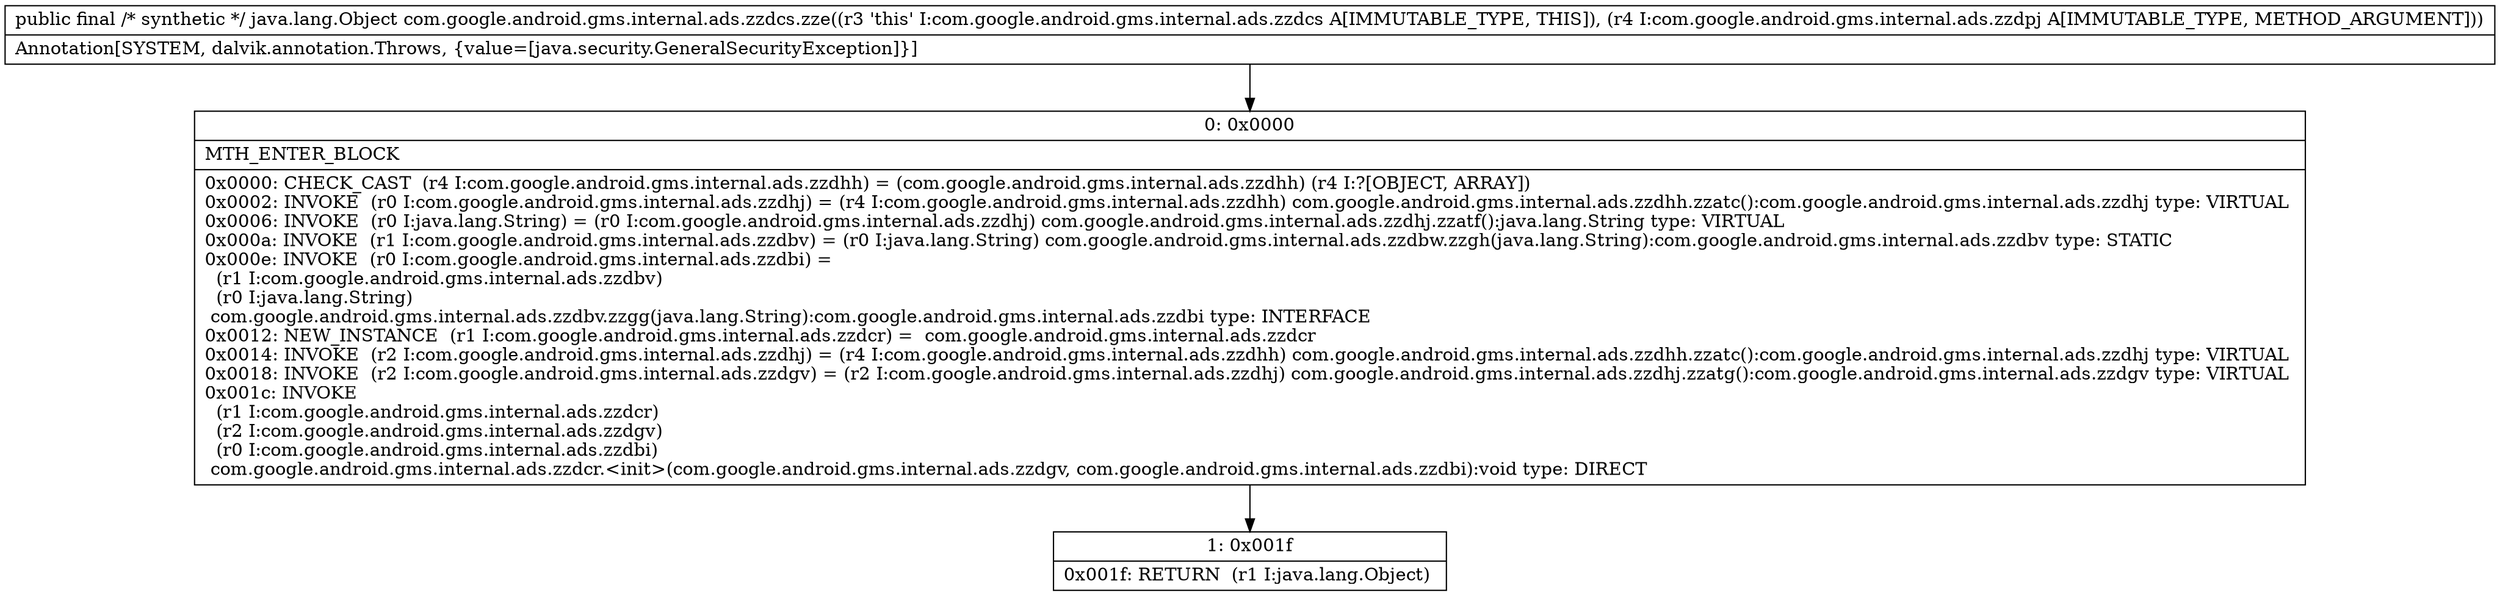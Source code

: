 digraph "CFG forcom.google.android.gms.internal.ads.zzdcs.zze(Lcom\/google\/android\/gms\/internal\/ads\/zzdpj;)Ljava\/lang\/Object;" {
Node_0 [shape=record,label="{0\:\ 0x0000|MTH_ENTER_BLOCK\l|0x0000: CHECK_CAST  (r4 I:com.google.android.gms.internal.ads.zzdhh) = (com.google.android.gms.internal.ads.zzdhh) (r4 I:?[OBJECT, ARRAY]) \l0x0002: INVOKE  (r0 I:com.google.android.gms.internal.ads.zzdhj) = (r4 I:com.google.android.gms.internal.ads.zzdhh) com.google.android.gms.internal.ads.zzdhh.zzatc():com.google.android.gms.internal.ads.zzdhj type: VIRTUAL \l0x0006: INVOKE  (r0 I:java.lang.String) = (r0 I:com.google.android.gms.internal.ads.zzdhj) com.google.android.gms.internal.ads.zzdhj.zzatf():java.lang.String type: VIRTUAL \l0x000a: INVOKE  (r1 I:com.google.android.gms.internal.ads.zzdbv) = (r0 I:java.lang.String) com.google.android.gms.internal.ads.zzdbw.zzgh(java.lang.String):com.google.android.gms.internal.ads.zzdbv type: STATIC \l0x000e: INVOKE  (r0 I:com.google.android.gms.internal.ads.zzdbi) = \l  (r1 I:com.google.android.gms.internal.ads.zzdbv)\l  (r0 I:java.lang.String)\l com.google.android.gms.internal.ads.zzdbv.zzgg(java.lang.String):com.google.android.gms.internal.ads.zzdbi type: INTERFACE \l0x0012: NEW_INSTANCE  (r1 I:com.google.android.gms.internal.ads.zzdcr) =  com.google.android.gms.internal.ads.zzdcr \l0x0014: INVOKE  (r2 I:com.google.android.gms.internal.ads.zzdhj) = (r4 I:com.google.android.gms.internal.ads.zzdhh) com.google.android.gms.internal.ads.zzdhh.zzatc():com.google.android.gms.internal.ads.zzdhj type: VIRTUAL \l0x0018: INVOKE  (r2 I:com.google.android.gms.internal.ads.zzdgv) = (r2 I:com.google.android.gms.internal.ads.zzdhj) com.google.android.gms.internal.ads.zzdhj.zzatg():com.google.android.gms.internal.ads.zzdgv type: VIRTUAL \l0x001c: INVOKE  \l  (r1 I:com.google.android.gms.internal.ads.zzdcr)\l  (r2 I:com.google.android.gms.internal.ads.zzdgv)\l  (r0 I:com.google.android.gms.internal.ads.zzdbi)\l com.google.android.gms.internal.ads.zzdcr.\<init\>(com.google.android.gms.internal.ads.zzdgv, com.google.android.gms.internal.ads.zzdbi):void type: DIRECT \l}"];
Node_1 [shape=record,label="{1\:\ 0x001f|0x001f: RETURN  (r1 I:java.lang.Object) \l}"];
MethodNode[shape=record,label="{public final \/* synthetic *\/ java.lang.Object com.google.android.gms.internal.ads.zzdcs.zze((r3 'this' I:com.google.android.gms.internal.ads.zzdcs A[IMMUTABLE_TYPE, THIS]), (r4 I:com.google.android.gms.internal.ads.zzdpj A[IMMUTABLE_TYPE, METHOD_ARGUMENT]))  | Annotation[SYSTEM, dalvik.annotation.Throws, \{value=[java.security.GeneralSecurityException]\}]\l}"];
MethodNode -> Node_0;
Node_0 -> Node_1;
}

